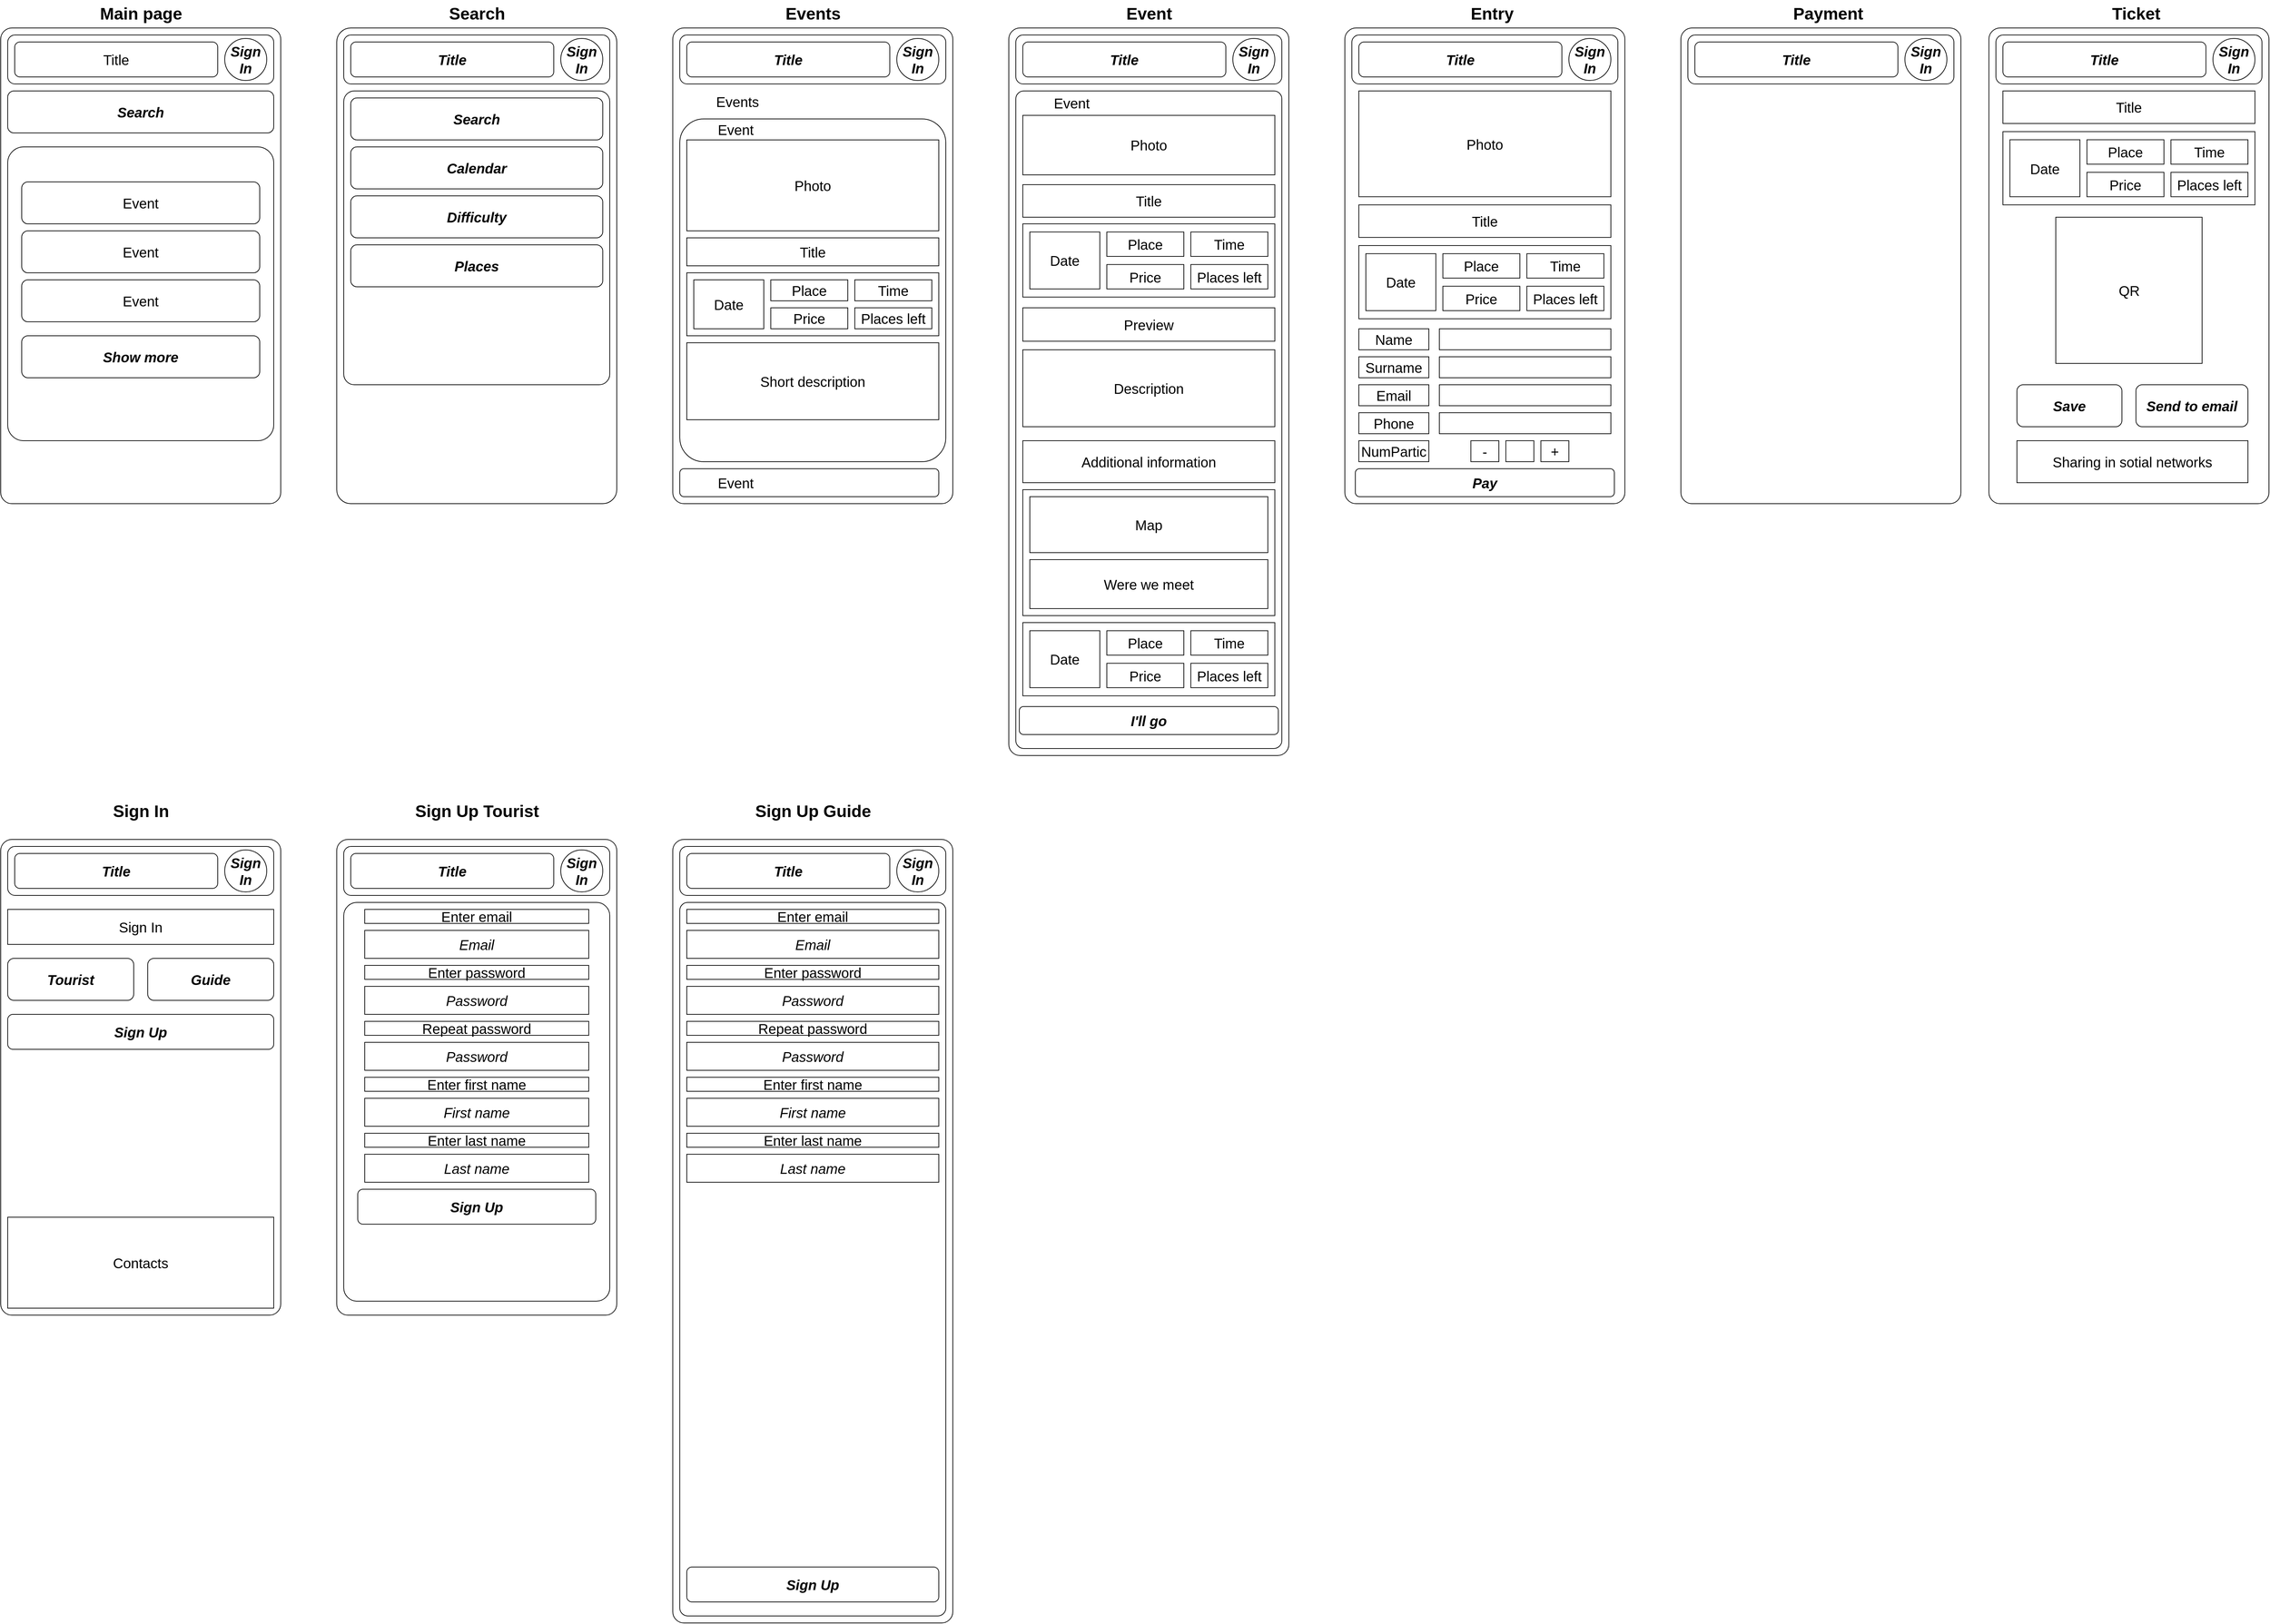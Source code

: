<mxfile version="17.2.4" type="device" pages="2"><diagram id="Or9X5rwQMXq3sK1BI55l" name="Страница 1"><mxGraphModel dx="2355" dy="1713" grid="1" gridSize="10" guides="1" tooltips="1" connect="1" arrows="1" fold="1" page="1" pageScale="1" pageWidth="3300" pageHeight="2339" math="0" shadow="0"><root><mxCell id="0"/><mxCell id="1" parent="0"/><mxCell id="UX6p7ovfD9A0KJirAvox-185" value="" style="rounded=1;whiteSpace=wrap;html=1;fillColor=none;arcSize=4;" parent="1" vertex="1"><mxGeometry x="2440" y="40" width="400" height="680" as="geometry"/></mxCell><mxCell id="UX6p7ovfD9A0KJirAvox-59" value="" style="rounded=1;whiteSpace=wrap;html=1;fillColor=none;arcSize=4;" parent="1" vertex="1"><mxGeometry x="1480" y="40" width="400" height="1040" as="geometry"/></mxCell><mxCell id="UX6p7ovfD9A0KJirAvox-88" value="" style="rounded=0;whiteSpace=wrap;html=1;fontSize=20;fillColor=none;" parent="1" vertex="1"><mxGeometry x="1500" y="700" width="360" height="180" as="geometry"/></mxCell><mxCell id="UX6p7ovfD9A0KJirAvox-65" value="" style="rounded=1;whiteSpace=wrap;html=1;fillColor=none;arcSize=3;" parent="1" vertex="1"><mxGeometry x="1490" y="130" width="380" height="940" as="geometry"/></mxCell><mxCell id="_Z68udTnK4cWiZSGO0DF-2" value="" style="rounded=1;whiteSpace=wrap;html=1;fillColor=none;arcSize=4;" parent="1" vertex="1"><mxGeometry x="520" y="1200" width="400" height="680" as="geometry"/></mxCell><mxCell id="_Z68udTnK4cWiZSGO0DF-22" value="" style="rounded=1;whiteSpace=wrap;html=1;fontSize=20;fillColor=none;arcSize=5;" parent="1" vertex="1"><mxGeometry x="530" y="1290" width="380" height="570" as="geometry"/></mxCell><mxCell id="UX6p7ovfD9A0KJirAvox-219" value="" style="rounded=1;whiteSpace=wrap;html=1;fillColor=none;arcSize=4;" parent="1" vertex="1"><mxGeometry x="2880" y="40" width="400" height="680" as="geometry"/></mxCell><mxCell id="UX6p7ovfD9A0KJirAvox-231" value="" style="rounded=0;whiteSpace=wrap;html=1;fontSize=20;fillColor=none;" parent="1" vertex="1"><mxGeometry x="2900" y="188.158" width="360" height="104.694" as="geometry"/></mxCell><mxCell id="UX6p7ovfD9A0KJirAvox-1" value="" style="rounded=1;whiteSpace=wrap;html=1;fillColor=none;arcSize=4;" parent="1" vertex="1"><mxGeometry x="40" y="40" width="400" height="680" as="geometry"/></mxCell><mxCell id="UX6p7ovfD9A0KJirAvox-12" value="" style="group" parent="1" vertex="1" connectable="0"><mxGeometry x="50" y="210" width="380" height="420" as="geometry"/></mxCell><mxCell id="UX6p7ovfD9A0KJirAvox-6" value="" style="rounded=1;whiteSpace=wrap;html=1;fillColor=none;arcSize=6;" parent="UX6p7ovfD9A0KJirAvox-12" vertex="1"><mxGeometry width="380" height="420" as="geometry"/></mxCell><mxCell id="UX6p7ovfD9A0KJirAvox-7" value="&lt;font style=&quot;font-size: 20px&quot;&gt;Event&lt;/font&gt;" style="rounded=1;whiteSpace=wrap;html=1;fillColor=none;" parent="UX6p7ovfD9A0KJirAvox-12" vertex="1"><mxGeometry x="20" y="50" width="340" height="60" as="geometry"/></mxCell><mxCell id="UX6p7ovfD9A0KJirAvox-8" value="&lt;font style=&quot;font-size: 20px&quot;&gt;Event&lt;/font&gt;" style="rounded=1;whiteSpace=wrap;html=1;fillColor=none;" parent="UX6p7ovfD9A0KJirAvox-12" vertex="1"><mxGeometry x="20" y="120" width="340" height="60" as="geometry"/></mxCell><mxCell id="UX6p7ovfD9A0KJirAvox-9" value="&lt;font style=&quot;font-size: 20px&quot;&gt;Event&lt;/font&gt;" style="rounded=1;whiteSpace=wrap;html=1;fillColor=none;" parent="UX6p7ovfD9A0KJirAvox-12" vertex="1"><mxGeometry x="20" y="190" width="340" height="60" as="geometry"/></mxCell><mxCell id="UX6p7ovfD9A0KJirAvox-10" value="&lt;font style=&quot;font-size: 20px&quot;&gt;&lt;i&gt;&lt;b&gt;Show more&lt;/b&gt;&lt;/i&gt;&lt;/font&gt;" style="rounded=1;whiteSpace=wrap;html=1;fillColor=none;" parent="UX6p7ovfD9A0KJirAvox-12" vertex="1"><mxGeometry x="20" y="270" width="340" height="60" as="geometry"/></mxCell><mxCell id="UX6p7ovfD9A0KJirAvox-13" value="&lt;font style=&quot;font-size: 20px&quot;&gt;&lt;b&gt;&lt;i&gt;Search&lt;/i&gt;&lt;/b&gt;&lt;/font&gt;" style="rounded=1;whiteSpace=wrap;html=1;fillColor=none;" parent="1" vertex="1"><mxGeometry x="50" y="130" width="380" height="60" as="geometry"/></mxCell><mxCell id="UX6p7ovfD9A0KJirAvox-14" value="" style="rounded=1;whiteSpace=wrap;html=1;fillColor=none;arcSize=5;" parent="1" vertex="1"><mxGeometry x="520" y="40" width="400" height="680" as="geometry"/></mxCell><mxCell id="UX6p7ovfD9A0KJirAvox-18" value="" style="group" parent="1" vertex="1" connectable="0"><mxGeometry x="530" y="130" width="380" height="420" as="geometry"/></mxCell><mxCell id="UX6p7ovfD9A0KJirAvox-19" value="" style="rounded=1;whiteSpace=wrap;html=1;fillColor=none;arcSize=4;" parent="UX6p7ovfD9A0KJirAvox-18" vertex="1"><mxGeometry width="380" height="420" as="geometry"/></mxCell><mxCell id="UX6p7ovfD9A0KJirAvox-20" value="&lt;font style=&quot;font-size: 20px&quot;&gt;Search&lt;/font&gt;" style="rounded=1;whiteSpace=wrap;html=1;fillColor=none;fontStyle=3" parent="UX6p7ovfD9A0KJirAvox-18" vertex="1"><mxGeometry x="10" y="10" width="360" height="60" as="geometry"/></mxCell><mxCell id="UX6p7ovfD9A0KJirAvox-25" value="&lt;font style=&quot;font-size: 20px&quot;&gt;Calendar&lt;/font&gt;" style="rounded=1;whiteSpace=wrap;html=1;fillColor=none;fontStyle=3" parent="UX6p7ovfD9A0KJirAvox-18" vertex="1"><mxGeometry x="10" y="80" width="360" height="60" as="geometry"/></mxCell><mxCell id="UX6p7ovfD9A0KJirAvox-26" value="&lt;font style=&quot;font-size: 20px&quot;&gt;Difficulty&lt;/font&gt;" style="rounded=1;whiteSpace=wrap;html=1;fillColor=none;fontStyle=3" parent="UX6p7ovfD9A0KJirAvox-18" vertex="1"><mxGeometry x="10" y="150" width="360" height="60" as="geometry"/></mxCell><mxCell id="UX6p7ovfD9A0KJirAvox-27" value="&lt;font style=&quot;font-size: 20px&quot;&gt;Places&lt;/font&gt;" style="rounded=1;whiteSpace=wrap;html=1;fillColor=none;fontStyle=3" parent="UX6p7ovfD9A0KJirAvox-18" vertex="1"><mxGeometry x="10" y="220" width="360" height="60" as="geometry"/></mxCell><mxCell id="UX6p7ovfD9A0KJirAvox-29" value="" style="rounded=1;whiteSpace=wrap;html=1;fillColor=none;arcSize=4;" parent="1" vertex="1"><mxGeometry x="1000" y="40" width="400" height="680" as="geometry"/></mxCell><mxCell id="UX6p7ovfD9A0KJirAvox-55" value="" style="group" parent="1" vertex="1" connectable="0"><mxGeometry x="1010" y="170" width="380" height="490" as="geometry"/></mxCell><mxCell id="UX6p7ovfD9A0KJirAvox-34" value="" style="rounded=1;whiteSpace=wrap;html=1;fillColor=none;arcSize=9;" parent="UX6p7ovfD9A0KJirAvox-55" vertex="1"><mxGeometry width="380" height="490" as="geometry"/></mxCell><mxCell id="UX6p7ovfD9A0KJirAvox-45" value="Photo" style="rounded=0;whiteSpace=wrap;html=1;fontSize=20;fillColor=none;" parent="UX6p7ovfD9A0KJirAvox-55" vertex="1"><mxGeometry x="10" y="30" width="360" height="130" as="geometry"/></mxCell><mxCell id="UX6p7ovfD9A0KJirAvox-46" value="Title" style="rounded=0;whiteSpace=wrap;html=1;fontSize=20;fillColor=none;" parent="UX6p7ovfD9A0KJirAvox-55" vertex="1"><mxGeometry x="10" y="170" width="360" height="40" as="geometry"/></mxCell><mxCell id="UX6p7ovfD9A0KJirAvox-47" value="" style="rounded=0;whiteSpace=wrap;html=1;fontSize=20;fillColor=none;" parent="UX6p7ovfD9A0KJirAvox-55" vertex="1"><mxGeometry x="10" y="220" width="360" height="90" as="geometry"/></mxCell><mxCell id="UX6p7ovfD9A0KJirAvox-48" value="Date" style="rounded=0;whiteSpace=wrap;html=1;fontSize=20;fillColor=none;" parent="UX6p7ovfD9A0KJirAvox-55" vertex="1"><mxGeometry x="20" y="230" width="100" height="70" as="geometry"/></mxCell><mxCell id="UX6p7ovfD9A0KJirAvox-49" value="Place" style="rounded=0;whiteSpace=wrap;html=1;fontSize=20;fillColor=none;" parent="UX6p7ovfD9A0KJirAvox-55" vertex="1"><mxGeometry x="130" y="230" width="110" height="30" as="geometry"/></mxCell><mxCell id="UX6p7ovfD9A0KJirAvox-50" value="Time" style="rounded=0;whiteSpace=wrap;html=1;fontSize=20;fillColor=none;" parent="UX6p7ovfD9A0KJirAvox-55" vertex="1"><mxGeometry x="250" y="230" width="110" height="30" as="geometry"/></mxCell><mxCell id="UX6p7ovfD9A0KJirAvox-52" value="Price" style="rounded=0;whiteSpace=wrap;html=1;fontSize=20;fillColor=none;" parent="UX6p7ovfD9A0KJirAvox-55" vertex="1"><mxGeometry x="130" y="270" width="110" height="30" as="geometry"/></mxCell><mxCell id="UX6p7ovfD9A0KJirAvox-53" value="Places left" style="rounded=0;whiteSpace=wrap;html=1;fontSize=20;fillColor=none;" parent="UX6p7ovfD9A0KJirAvox-55" vertex="1"><mxGeometry x="250" y="270" width="110" height="30" as="geometry"/></mxCell><mxCell id="UX6p7ovfD9A0KJirAvox-54" value="Short description" style="rounded=0;whiteSpace=wrap;html=1;fontSize=20;fillColor=none;" parent="UX6p7ovfD9A0KJirAvox-55" vertex="1"><mxGeometry x="10" y="320" width="360" height="110" as="geometry"/></mxCell><mxCell id="UX6p7ovfD9A0KJirAvox-56" value="Event" style="text;html=1;strokeColor=none;fillColor=none;align=center;verticalAlign=middle;whiteSpace=wrap;rounded=0;fontSize=20;" parent="UX6p7ovfD9A0KJirAvox-55" vertex="1"><mxGeometry x="50" width="60" height="30" as="geometry"/></mxCell><mxCell id="UX6p7ovfD9A0KJirAvox-57" value="" style="rounded=1;whiteSpace=wrap;html=1;fontSize=20;fillColor=none;" parent="1" vertex="1"><mxGeometry x="1010" y="670" width="370" height="40" as="geometry"/></mxCell><mxCell id="UX6p7ovfD9A0KJirAvox-58" value="Event" style="text;html=1;strokeColor=none;fillColor=none;align=center;verticalAlign=middle;whiteSpace=wrap;rounded=0;fontSize=20;" parent="1" vertex="1"><mxGeometry x="1060" y="675" width="60" height="30" as="geometry"/></mxCell><mxCell id="UX6p7ovfD9A0KJirAvox-78" value="Events" style="text;html=1;strokeColor=none;fillColor=none;align=left;verticalAlign=middle;whiteSpace=wrap;rounded=0;fontSize=20;" parent="1" vertex="1"><mxGeometry x="1060" y="130" width="60" height="30" as="geometry"/></mxCell><mxCell id="UX6p7ovfD9A0KJirAvox-91" value="Map" style="rounded=0;whiteSpace=wrap;html=1;fontSize=20;fillColor=none;" parent="1" vertex="1"><mxGeometry x="1510" y="710" width="340" height="80" as="geometry"/></mxCell><mxCell id="UX6p7ovfD9A0KJirAvox-95" value="" style="rounded=1;whiteSpace=wrap;html=1;fillColor=none;arcSize=4;" parent="1" vertex="1"><mxGeometry x="1960" y="40" width="400" height="680" as="geometry"/></mxCell><mxCell id="UX6p7ovfD9A0KJirAvox-129" value="Main page" style="text;strokeColor=none;fillColor=none;html=1;fontSize=24;fontStyle=1;verticalAlign=middle;align=center;" parent="1" vertex="1"><mxGeometry x="190" width="100" height="40" as="geometry"/></mxCell><mxCell id="UX6p7ovfD9A0KJirAvox-130" value="Search" style="text;strokeColor=none;fillColor=none;html=1;fontSize=24;fontStyle=1;verticalAlign=middle;align=center;" parent="1" vertex="1"><mxGeometry x="670" width="100" height="40" as="geometry"/></mxCell><mxCell id="UX6p7ovfD9A0KJirAvox-131" value="Events" style="text;strokeColor=none;fillColor=none;html=1;fontSize=24;fontStyle=1;verticalAlign=middle;align=center;" parent="1" vertex="1"><mxGeometry x="1150" width="100" height="40" as="geometry"/></mxCell><mxCell id="UX6p7ovfD9A0KJirAvox-132" value="Event" style="text;strokeColor=none;fillColor=none;html=1;fontSize=24;fontStyle=1;verticalAlign=middle;align=center;" parent="1" vertex="1"><mxGeometry x="1630" width="100" height="40" as="geometry"/></mxCell><mxCell id="UX6p7ovfD9A0KJirAvox-133" value="Entry" style="text;strokeColor=none;fillColor=none;html=1;fontSize=24;fontStyle=1;verticalAlign=middle;align=center;" parent="1" vertex="1"><mxGeometry x="2120" width="100" height="40" as="geometry"/></mxCell><mxCell id="UX6p7ovfD9A0KJirAvox-66" value="Photo" style="rounded=0;whiteSpace=wrap;html=1;fontSize=20;fillColor=none;" parent="1" vertex="1"><mxGeometry x="1500" y="164.9" width="360" height="85.1" as="geometry"/></mxCell><mxCell id="UX6p7ovfD9A0KJirAvox-67" value="Title" style="rounded=0;whiteSpace=wrap;html=1;fontSize=20;fillColor=none;" parent="1" vertex="1"><mxGeometry x="1500" y="263.975" width="360" height="46.531" as="geometry"/></mxCell><mxCell id="UX6p7ovfD9A0KJirAvox-74" value="Preview" style="rounded=0;whiteSpace=wrap;html=1;fontSize=20;fillColor=none;" parent="1" vertex="1"><mxGeometry x="1500" y="440" width="360" height="47.76" as="geometry"/></mxCell><mxCell id="UX6p7ovfD9A0KJirAvox-75" value="Event" style="text;html=1;strokeColor=none;fillColor=none;align=center;verticalAlign=middle;whiteSpace=wrap;rounded=0;fontSize=20;" parent="1" vertex="1"><mxGeometry x="1540" y="130" width="60" height="34.898" as="geometry"/></mxCell><mxCell id="UX6p7ovfD9A0KJirAvox-81" value="" style="group" parent="1" vertex="1" connectable="0"><mxGeometry x="1500" y="889.998" width="360" height="104.694" as="geometry"/></mxCell><mxCell id="UX6p7ovfD9A0KJirAvox-82" value="" style="rounded=0;whiteSpace=wrap;html=1;fontSize=20;fillColor=none;" parent="UX6p7ovfD9A0KJirAvox-81" vertex="1"><mxGeometry width="360" height="104.694" as="geometry"/></mxCell><mxCell id="UX6p7ovfD9A0KJirAvox-83" value="Date" style="rounded=0;whiteSpace=wrap;html=1;fontSize=20;fillColor=none;" parent="UX6p7ovfD9A0KJirAvox-81" vertex="1"><mxGeometry x="10" y="11.633" width="100" height="81.429" as="geometry"/></mxCell><mxCell id="UX6p7ovfD9A0KJirAvox-84" value="Place" style="rounded=0;whiteSpace=wrap;html=1;fontSize=20;fillColor=none;" parent="UX6p7ovfD9A0KJirAvox-81" vertex="1"><mxGeometry x="120" y="11.633" width="110" height="34.898" as="geometry"/></mxCell><mxCell id="UX6p7ovfD9A0KJirAvox-85" value="Time" style="rounded=0;whiteSpace=wrap;html=1;fontSize=20;fillColor=none;" parent="UX6p7ovfD9A0KJirAvox-81" vertex="1"><mxGeometry x="240" y="11.633" width="110" height="34.898" as="geometry"/></mxCell><mxCell id="UX6p7ovfD9A0KJirAvox-86" value="Price" style="rounded=0;whiteSpace=wrap;html=1;fontSize=20;fillColor=none;" parent="UX6p7ovfD9A0KJirAvox-81" vertex="1"><mxGeometry x="120" y="58.163" width="110" height="34.898" as="geometry"/></mxCell><mxCell id="UX6p7ovfD9A0KJirAvox-87" value="Places left" style="rounded=0;whiteSpace=wrap;html=1;fontSize=20;fillColor=none;" parent="UX6p7ovfD9A0KJirAvox-81" vertex="1"><mxGeometry x="240" y="58.163" width="110" height="34.898" as="geometry"/></mxCell><mxCell id="UX6p7ovfD9A0KJirAvox-90" value="&lt;i&gt;&lt;b&gt;I'll go&lt;/b&gt;&lt;/i&gt;" style="rounded=1;whiteSpace=wrap;html=1;fontSize=20;fillColor=none;" parent="1" vertex="1"><mxGeometry x="1495" y="1010" width="370" height="40" as="geometry"/></mxCell><mxCell id="UX6p7ovfD9A0KJirAvox-92" value="Were we meet" style="rounded=0;whiteSpace=wrap;html=1;fontSize=20;fillColor=none;" parent="1" vertex="1"><mxGeometry x="1510" y="800" width="340" height="70" as="geometry"/></mxCell><mxCell id="UX6p7ovfD9A0KJirAvox-94" value="Additional information" style="rounded=0;whiteSpace=wrap;html=1;fontSize=20;fillColor=none;" parent="1" vertex="1"><mxGeometry x="1500" y="630" width="360" height="60" as="geometry"/></mxCell><mxCell id="UX6p7ovfD9A0KJirAvox-68" value="" style="rounded=0;whiteSpace=wrap;html=1;fontSize=20;fillColor=none;" parent="1" vertex="1"><mxGeometry x="1500" y="319.998" width="360" height="104.694" as="geometry"/></mxCell><mxCell id="UX6p7ovfD9A0KJirAvox-69" value="Date" style="rounded=0;whiteSpace=wrap;html=1;fontSize=20;fillColor=none;" parent="1" vertex="1"><mxGeometry x="1510" y="331.631" width="100" height="81.429" as="geometry"/></mxCell><mxCell id="UX6p7ovfD9A0KJirAvox-70" value="Place" style="rounded=0;whiteSpace=wrap;html=1;fontSize=20;fillColor=none;" parent="1" vertex="1"><mxGeometry x="1620" y="331.631" width="110" height="34.898" as="geometry"/></mxCell><mxCell id="UX6p7ovfD9A0KJirAvox-71" value="Time" style="rounded=0;whiteSpace=wrap;html=1;fontSize=20;fillColor=none;" parent="1" vertex="1"><mxGeometry x="1740" y="331.631" width="110" height="34.898" as="geometry"/></mxCell><mxCell id="UX6p7ovfD9A0KJirAvox-72" value="Price" style="rounded=0;whiteSpace=wrap;html=1;fontSize=20;fillColor=none;" parent="1" vertex="1"><mxGeometry x="1620" y="378.162" width="110" height="34.898" as="geometry"/></mxCell><mxCell id="UX6p7ovfD9A0KJirAvox-73" value="Places left" style="rounded=0;whiteSpace=wrap;html=1;fontSize=20;fillColor=none;" parent="1" vertex="1"><mxGeometry x="1740" y="378.162" width="110" height="34.898" as="geometry"/></mxCell><mxCell id="UX6p7ovfD9A0KJirAvox-162" value="" style="rounded=0;whiteSpace=wrap;html=1;fontSize=20;fillColor=none;" parent="1" vertex="1"><mxGeometry x="1980" y="351.018" width="360" height="104.694" as="geometry"/></mxCell><mxCell id="UX6p7ovfD9A0KJirAvox-163" value="Date" style="rounded=0;whiteSpace=wrap;html=1;fontSize=20;fillColor=none;" parent="1" vertex="1"><mxGeometry x="1990" y="362.651" width="100" height="81.429" as="geometry"/></mxCell><mxCell id="UX6p7ovfD9A0KJirAvox-164" value="Place" style="rounded=0;whiteSpace=wrap;html=1;fontSize=20;fillColor=none;" parent="1" vertex="1"><mxGeometry x="2100" y="362.651" width="110" height="34.898" as="geometry"/></mxCell><mxCell id="UX6p7ovfD9A0KJirAvox-165" value="Time" style="rounded=0;whiteSpace=wrap;html=1;fontSize=20;fillColor=none;" parent="1" vertex="1"><mxGeometry x="2220" y="362.651" width="110" height="34.898" as="geometry"/></mxCell><mxCell id="UX6p7ovfD9A0KJirAvox-166" value="Price" style="rounded=0;whiteSpace=wrap;html=1;fontSize=20;fillColor=none;" parent="1" vertex="1"><mxGeometry x="2100" y="409.182" width="110" height="34.898" as="geometry"/></mxCell><mxCell id="UX6p7ovfD9A0KJirAvox-167" value="Places left" style="rounded=0;whiteSpace=wrap;html=1;fontSize=20;fillColor=none;" parent="1" vertex="1"><mxGeometry x="2220" y="409.182" width="110" height="34.898" as="geometry"/></mxCell><mxCell id="UX6p7ovfD9A0KJirAvox-168" value="Title" style="rounded=0;whiteSpace=wrap;html=1;fontSize=20;fillColor=none;" parent="1" vertex="1"><mxGeometry x="1980" y="292.855" width="360" height="46.531" as="geometry"/></mxCell><mxCell id="UX6p7ovfD9A0KJirAvox-169" value="Photo" style="rounded=0;whiteSpace=wrap;html=1;fontSize=20;fillColor=none;" parent="1" vertex="1"><mxGeometry x="1980" y="129.998" width="360" height="151.224" as="geometry"/></mxCell><mxCell id="UX6p7ovfD9A0KJirAvox-170" value="" style="rounded=0;whiteSpace=wrap;html=1;fontSize=20;fillColor=none;" parent="1" vertex="1"><mxGeometry x="2095" y="470" width="245" height="30" as="geometry"/></mxCell><mxCell id="UX6p7ovfD9A0KJirAvox-171" value="Name" style="rounded=0;whiteSpace=wrap;html=1;fontSize=20;fillColor=none;" parent="1" vertex="1"><mxGeometry x="1980" y="470" width="100" height="30" as="geometry"/></mxCell><mxCell id="UX6p7ovfD9A0KJirAvox-173" value="" style="rounded=0;whiteSpace=wrap;html=1;fontSize=20;fillColor=none;" parent="1" vertex="1"><mxGeometry x="2095" y="510" width="245" height="30" as="geometry"/></mxCell><mxCell id="UX6p7ovfD9A0KJirAvox-174" value="Surname" style="rounded=0;whiteSpace=wrap;html=1;fontSize=20;fillColor=none;" parent="1" vertex="1"><mxGeometry x="1980" y="510" width="100" height="30" as="geometry"/></mxCell><mxCell id="UX6p7ovfD9A0KJirAvox-175" value="" style="rounded=0;whiteSpace=wrap;html=1;fontSize=20;fillColor=none;" parent="1" vertex="1"><mxGeometry x="2095" y="550" width="245" height="30" as="geometry"/></mxCell><mxCell id="UX6p7ovfD9A0KJirAvox-176" value="Email" style="rounded=0;whiteSpace=wrap;html=1;fontSize=20;fillColor=none;" parent="1" vertex="1"><mxGeometry x="1980" y="550" width="100" height="30" as="geometry"/></mxCell><mxCell id="UX6p7ovfD9A0KJirAvox-177" value="" style="rounded=0;whiteSpace=wrap;html=1;fontSize=20;fillColor=none;" parent="1" vertex="1"><mxGeometry x="2095" y="590" width="245" height="30" as="geometry"/></mxCell><mxCell id="UX6p7ovfD9A0KJirAvox-178" value="Phone" style="rounded=0;whiteSpace=wrap;html=1;fontSize=20;fillColor=none;" parent="1" vertex="1"><mxGeometry x="1980" y="590" width="100" height="30" as="geometry"/></mxCell><mxCell id="UX6p7ovfD9A0KJirAvox-180" value="NumPartic" style="rounded=0;whiteSpace=wrap;html=1;fontSize=20;fillColor=none;" parent="1" vertex="1"><mxGeometry x="1980" y="630" width="100" height="30" as="geometry"/></mxCell><mxCell id="UX6p7ovfD9A0KJirAvox-181" value="" style="rounded=0;whiteSpace=wrap;html=1;fontSize=20;fillColor=none;" parent="1" vertex="1"><mxGeometry x="2190" y="630" width="40" height="30" as="geometry"/></mxCell><mxCell id="UX6p7ovfD9A0KJirAvox-182" value="-" style="rounded=0;whiteSpace=wrap;html=1;fontSize=20;fillColor=none;" parent="1" vertex="1"><mxGeometry x="2140" y="630" width="40" height="30" as="geometry"/></mxCell><mxCell id="UX6p7ovfD9A0KJirAvox-183" value="+" style="rounded=0;whiteSpace=wrap;html=1;fontSize=20;fillColor=none;" parent="1" vertex="1"><mxGeometry x="2240" y="630" width="40" height="30" as="geometry"/></mxCell><mxCell id="UX6p7ovfD9A0KJirAvox-184" value="&lt;i&gt;&lt;b&gt;Pay&lt;/b&gt;&lt;/i&gt;" style="rounded=1;whiteSpace=wrap;html=1;fontSize=20;fillColor=none;" parent="1" vertex="1"><mxGeometry x="1975" y="670" width="370" height="40" as="geometry"/></mxCell><mxCell id="UX6p7ovfD9A0KJirAvox-189" value="Payment" style="text;strokeColor=none;fillColor=none;html=1;fontSize=24;fontStyle=1;verticalAlign=middle;align=center;" parent="1" vertex="1"><mxGeometry x="2600" width="100" height="40" as="geometry"/></mxCell><mxCell id="UX6p7ovfD9A0KJirAvox-213" value="" style="group" parent="1" vertex="1" connectable="0"><mxGeometry x="2450" y="50" width="380" height="70" as="geometry"/></mxCell><mxCell id="UX6p7ovfD9A0KJirAvox-186" value="" style="rounded=1;whiteSpace=wrap;html=1;fillColor=none;" parent="UX6p7ovfD9A0KJirAvox-213" vertex="1"><mxGeometry width="380" height="70" as="geometry"/></mxCell><mxCell id="UX6p7ovfD9A0KJirAvox-187" value="&lt;font style=&quot;font-size: 20px&quot;&gt;Title&lt;/font&gt;" style="rounded=1;whiteSpace=wrap;html=1;fillColor=none;fontStyle=3" parent="UX6p7ovfD9A0KJirAvox-213" vertex="1"><mxGeometry x="10" y="10" width="290" height="50" as="geometry"/></mxCell><mxCell id="UX6p7ovfD9A0KJirAvox-188" value="&lt;font style=&quot;font-size: 20px&quot;&gt;Sign In&lt;/font&gt;" style="ellipse;whiteSpace=wrap;html=1;aspect=fixed;fillColor=none;fontStyle=3" parent="UX6p7ovfD9A0KJirAvox-213" vertex="1"><mxGeometry x="310" y="5" width="60" height="60" as="geometry"/></mxCell><mxCell id="UX6p7ovfD9A0KJirAvox-214" value="" style="group" parent="1" vertex="1" connectable="0"><mxGeometry x="1970" y="50" width="380" height="70" as="geometry"/></mxCell><mxCell id="UX6p7ovfD9A0KJirAvox-96" value="" style="rounded=1;whiteSpace=wrap;html=1;fillColor=none;" parent="UX6p7ovfD9A0KJirAvox-214" vertex="1"><mxGeometry width="380" height="70" as="geometry"/></mxCell><mxCell id="UX6p7ovfD9A0KJirAvox-97" value="&lt;font style=&quot;font-size: 20px&quot;&gt;Title&lt;/font&gt;" style="rounded=1;whiteSpace=wrap;html=1;fillColor=none;fontStyle=3" parent="UX6p7ovfD9A0KJirAvox-214" vertex="1"><mxGeometry x="10" y="10" width="290" height="50" as="geometry"/></mxCell><mxCell id="UX6p7ovfD9A0KJirAvox-98" value="&lt;font style=&quot;font-size: 20px&quot;&gt;Sign In&lt;/font&gt;" style="ellipse;whiteSpace=wrap;html=1;aspect=fixed;fillColor=none;fontStyle=3" parent="UX6p7ovfD9A0KJirAvox-214" vertex="1"><mxGeometry x="310" y="5" width="60" height="60" as="geometry"/></mxCell><mxCell id="UX6p7ovfD9A0KJirAvox-215" value="" style="group" parent="1" vertex="1" connectable="0"><mxGeometry x="1490" y="50" width="380" height="70" as="geometry"/></mxCell><mxCell id="UX6p7ovfD9A0KJirAvox-60" value="" style="rounded=1;whiteSpace=wrap;html=1;fillColor=none;" parent="UX6p7ovfD9A0KJirAvox-215" vertex="1"><mxGeometry width="380" height="70" as="geometry"/></mxCell><mxCell id="UX6p7ovfD9A0KJirAvox-61" value="&lt;font style=&quot;font-size: 20px&quot;&gt;Title&lt;/font&gt;" style="rounded=1;whiteSpace=wrap;html=1;fillColor=none;fontStyle=3" parent="UX6p7ovfD9A0KJirAvox-215" vertex="1"><mxGeometry x="10" y="10" width="290" height="50" as="geometry"/></mxCell><mxCell id="UX6p7ovfD9A0KJirAvox-62" value="&lt;font style=&quot;font-size: 20px&quot;&gt;Sign In&lt;/font&gt;" style="ellipse;whiteSpace=wrap;html=1;aspect=fixed;fillColor=none;fontStyle=3" parent="UX6p7ovfD9A0KJirAvox-215" vertex="1"><mxGeometry x="310" y="5" width="60" height="60" as="geometry"/></mxCell><mxCell id="UX6p7ovfD9A0KJirAvox-216" value="" style="group" parent="1" vertex="1" connectable="0"><mxGeometry x="1010" y="50" width="380" height="70" as="geometry"/></mxCell><mxCell id="UX6p7ovfD9A0KJirAvox-30" value="" style="rounded=1;whiteSpace=wrap;html=1;fillColor=none;" parent="UX6p7ovfD9A0KJirAvox-216" vertex="1"><mxGeometry width="380" height="70" as="geometry"/></mxCell><mxCell id="UX6p7ovfD9A0KJirAvox-31" value="&lt;font style=&quot;font-size: 20px&quot;&gt;Title&lt;/font&gt;" style="rounded=1;whiteSpace=wrap;html=1;fillColor=none;fontStyle=3" parent="UX6p7ovfD9A0KJirAvox-216" vertex="1"><mxGeometry x="10" y="10" width="290" height="50" as="geometry"/></mxCell><mxCell id="UX6p7ovfD9A0KJirAvox-32" value="&lt;font style=&quot;font-size: 20px&quot;&gt;Sign In&lt;/font&gt;" style="ellipse;whiteSpace=wrap;html=1;aspect=fixed;fillColor=none;fontStyle=3" parent="UX6p7ovfD9A0KJirAvox-216" vertex="1"><mxGeometry x="310" y="5" width="60" height="60" as="geometry"/></mxCell><mxCell id="UX6p7ovfD9A0KJirAvox-217" value="" style="group" parent="1" vertex="1" connectable="0"><mxGeometry x="530" y="50" width="380" height="70" as="geometry"/></mxCell><mxCell id="UX6p7ovfD9A0KJirAvox-15" value="" style="rounded=1;whiteSpace=wrap;html=1;fillColor=none;" parent="UX6p7ovfD9A0KJirAvox-217" vertex="1"><mxGeometry width="380" height="70" as="geometry"/></mxCell><mxCell id="UX6p7ovfD9A0KJirAvox-16" value="&lt;font style=&quot;font-size: 20px&quot;&gt;Title&lt;/font&gt;" style="rounded=1;whiteSpace=wrap;html=1;fillColor=none;fontStyle=3" parent="UX6p7ovfD9A0KJirAvox-217" vertex="1"><mxGeometry x="10" y="10" width="290" height="50" as="geometry"/></mxCell><mxCell id="UX6p7ovfD9A0KJirAvox-17" value="&lt;font style=&quot;font-size: 20px&quot;&gt;Sign In&lt;/font&gt;" style="ellipse;whiteSpace=wrap;html=1;aspect=fixed;fillColor=none;fontStyle=3" parent="UX6p7ovfD9A0KJirAvox-217" vertex="1"><mxGeometry x="310" y="5" width="60" height="60" as="geometry"/></mxCell><mxCell id="UX6p7ovfD9A0KJirAvox-218" value="" style="group" parent="1" vertex="1" connectable="0"><mxGeometry x="50" y="50" width="380" height="70" as="geometry"/></mxCell><mxCell id="UX6p7ovfD9A0KJirAvox-3" value="" style="rounded=1;whiteSpace=wrap;html=1;fillColor=none;" parent="UX6p7ovfD9A0KJirAvox-218" vertex="1"><mxGeometry width="380" height="70" as="geometry"/></mxCell><mxCell id="UX6p7ovfD9A0KJirAvox-4" value="&lt;font style=&quot;font-size: 20px&quot;&gt;Title&lt;/font&gt;" style="rounded=1;whiteSpace=wrap;html=1;fillColor=none;" parent="UX6p7ovfD9A0KJirAvox-218" vertex="1"><mxGeometry x="10" y="10" width="290" height="50" as="geometry"/></mxCell><mxCell id="UX6p7ovfD9A0KJirAvox-5" value="&lt;font style=&quot;font-size: 20px&quot;&gt;Sign In&lt;/font&gt;" style="ellipse;whiteSpace=wrap;html=1;aspect=fixed;fillColor=none;fontStyle=3" parent="UX6p7ovfD9A0KJirAvox-218" vertex="1"><mxGeometry x="310" y="5" width="60" height="60" as="geometry"/></mxCell><mxCell id="UX6p7ovfD9A0KJirAvox-220" value="Ticket" style="text;strokeColor=none;fillColor=none;html=1;fontSize=24;fontStyle=1;verticalAlign=middle;align=center;" parent="1" vertex="1"><mxGeometry x="3040" width="100" height="40" as="geometry"/></mxCell><mxCell id="UX6p7ovfD9A0KJirAvox-221" value="" style="group" parent="1" vertex="1" connectable="0"><mxGeometry x="2890" y="50" width="380" height="70" as="geometry"/></mxCell><mxCell id="UX6p7ovfD9A0KJirAvox-222" value="" style="rounded=1;whiteSpace=wrap;html=1;fillColor=none;" parent="UX6p7ovfD9A0KJirAvox-221" vertex="1"><mxGeometry width="380" height="70" as="geometry"/></mxCell><mxCell id="UX6p7ovfD9A0KJirAvox-223" value="&lt;font style=&quot;font-size: 20px&quot;&gt;Title&lt;/font&gt;" style="rounded=1;whiteSpace=wrap;html=1;fillColor=none;fontStyle=3" parent="UX6p7ovfD9A0KJirAvox-221" vertex="1"><mxGeometry x="10" y="10" width="290" height="50" as="geometry"/></mxCell><mxCell id="UX6p7ovfD9A0KJirAvox-224" value="&lt;font style=&quot;font-size: 20px&quot;&gt;Sign In&lt;/font&gt;" style="ellipse;whiteSpace=wrap;html=1;aspect=fixed;fillColor=none;fontStyle=3" parent="UX6p7ovfD9A0KJirAvox-221" vertex="1"><mxGeometry x="310" y="5" width="60" height="60" as="geometry"/></mxCell><mxCell id="UX6p7ovfD9A0KJirAvox-225" value="Title" style="rounded=0;whiteSpace=wrap;html=1;fontSize=20;fillColor=none;" parent="1" vertex="1"><mxGeometry x="2900" y="129.995" width="360" height="46.531" as="geometry"/></mxCell><mxCell id="UX6p7ovfD9A0KJirAvox-226" value="Date" style="rounded=0;whiteSpace=wrap;html=1;fontSize=20;fillColor=none;" parent="1" vertex="1"><mxGeometry x="2910" y="199.791" width="100" height="81.429" as="geometry"/></mxCell><mxCell id="UX6p7ovfD9A0KJirAvox-227" value="Price" style="rounded=0;whiteSpace=wrap;html=1;fontSize=20;fillColor=none;" parent="1" vertex="1"><mxGeometry x="3020" y="246.322" width="110" height="34.898" as="geometry"/></mxCell><mxCell id="UX6p7ovfD9A0KJirAvox-228" value="Place" style="rounded=0;whiteSpace=wrap;html=1;fontSize=20;fillColor=none;" parent="1" vertex="1"><mxGeometry x="3020" y="199.791" width="110" height="34.898" as="geometry"/></mxCell><mxCell id="UX6p7ovfD9A0KJirAvox-229" value="Time" style="rounded=0;whiteSpace=wrap;html=1;fontSize=20;fillColor=none;" parent="1" vertex="1"><mxGeometry x="3140" y="199.791" width="110" height="34.898" as="geometry"/></mxCell><mxCell id="UX6p7ovfD9A0KJirAvox-230" value="Places left" style="rounded=0;whiteSpace=wrap;html=1;fontSize=20;fillColor=none;" parent="1" vertex="1"><mxGeometry x="3140" y="246.322" width="110" height="34.898" as="geometry"/></mxCell><mxCell id="UX6p7ovfD9A0KJirAvox-232" value="QR" style="whiteSpace=wrap;html=1;aspect=fixed;fontSize=20;fillColor=none;" parent="1" vertex="1"><mxGeometry x="2975.51" y="310.51" width="208.98" height="208.98" as="geometry"/></mxCell><mxCell id="UX6p7ovfD9A0KJirAvox-233" value="Save" style="rounded=1;whiteSpace=wrap;html=1;fontSize=20;fillColor=none;fontStyle=3" parent="1" vertex="1"><mxGeometry x="2920" y="550" width="150" height="60" as="geometry"/></mxCell><mxCell id="UX6p7ovfD9A0KJirAvox-234" value="Send to email" style="rounded=1;whiteSpace=wrap;html=1;fontSize=20;fillColor=none;fontStyle=3" parent="1" vertex="1"><mxGeometry x="3090" y="550" width="160" height="60" as="geometry"/></mxCell><mxCell id="UX6p7ovfD9A0KJirAvox-236" value="Sharing in sotial networks" style="rounded=0;whiteSpace=wrap;html=1;fontSize=20;fillColor=none;" parent="1" vertex="1"><mxGeometry x="2920" y="630" width="330" height="60" as="geometry"/></mxCell><mxCell id="UX6p7ovfD9A0KJirAvox-237" value="" style="rounded=1;whiteSpace=wrap;html=1;fillColor=none;arcSize=4;" parent="1" vertex="1"><mxGeometry x="40" y="1200" width="400" height="680" as="geometry"/></mxCell><mxCell id="UX6p7ovfD9A0KJirAvox-245" value="" style="group" parent="1" vertex="1" connectable="0"><mxGeometry x="50" y="1210" width="380" height="70" as="geometry"/></mxCell><mxCell id="UX6p7ovfD9A0KJirAvox-246" value="" style="rounded=1;whiteSpace=wrap;html=1;fillColor=none;" parent="UX6p7ovfD9A0KJirAvox-245" vertex="1"><mxGeometry width="380" height="70" as="geometry"/></mxCell><mxCell id="UX6p7ovfD9A0KJirAvox-247" value="&lt;font style=&quot;font-size: 20px&quot;&gt;Title&lt;/font&gt;" style="rounded=1;whiteSpace=wrap;html=1;fillColor=none;fontStyle=3" parent="UX6p7ovfD9A0KJirAvox-245" vertex="1"><mxGeometry x="10" y="10" width="290" height="50" as="geometry"/></mxCell><mxCell id="UX6p7ovfD9A0KJirAvox-248" value="&lt;font style=&quot;font-size: 20px&quot;&gt;Sign In&lt;/font&gt;" style="ellipse;whiteSpace=wrap;html=1;aspect=fixed;fillColor=none;fontStyle=3" parent="UX6p7ovfD9A0KJirAvox-245" vertex="1"><mxGeometry x="310" y="5" width="60" height="60" as="geometry"/></mxCell><mxCell id="UX6p7ovfD9A0KJirAvox-250" value="Sign In" style="rounded=0;whiteSpace=wrap;html=1;fontSize=20;fillColor=none;" parent="1" vertex="1"><mxGeometry x="50" y="1300" width="380" height="50" as="geometry"/></mxCell><mxCell id="UX6p7ovfD9A0KJirAvox-251" value="&lt;font style=&quot;font-size: 20px&quot;&gt;&lt;i&gt;&lt;b&gt;Tourist&lt;/b&gt;&lt;/i&gt;&lt;/font&gt;" style="rounded=1;whiteSpace=wrap;html=1;fillColor=none;" parent="1" vertex="1"><mxGeometry x="50" y="1370" width="180" height="60" as="geometry"/></mxCell><mxCell id="UX6p7ovfD9A0KJirAvox-252" value="&lt;font style=&quot;font-size: 20px&quot;&gt;&lt;i&gt;&lt;b&gt;Guide&lt;/b&gt;&lt;/i&gt;&lt;/font&gt;" style="rounded=1;whiteSpace=wrap;html=1;fillColor=none;" parent="1" vertex="1"><mxGeometry x="250" y="1370" width="180" height="60" as="geometry"/></mxCell><mxCell id="UX6p7ovfD9A0KJirAvox-254" value="&lt;font style=&quot;font-size: 20px&quot;&gt;&lt;i&gt;&lt;b&gt;Sign Up&lt;/b&gt;&lt;/i&gt;&lt;/font&gt;" style="rounded=1;whiteSpace=wrap;html=1;fillColor=none;" parent="1" vertex="1"><mxGeometry x="50" y="1450" width="380" height="50" as="geometry"/></mxCell><mxCell id="UX6p7ovfD9A0KJirAvox-255" value="Contacts" style="rounded=0;whiteSpace=wrap;html=1;fontSize=20;fillColor=none;" parent="1" vertex="1"><mxGeometry x="50" y="1740" width="380" height="130" as="geometry"/></mxCell><mxCell id="_Z68udTnK4cWiZSGO0DF-1" value="Sign In" style="text;strokeColor=none;fillColor=none;html=1;fontSize=24;fontStyle=1;verticalAlign=middle;align=center;" parent="1" vertex="1"><mxGeometry x="190" y="1140" width="100" height="40" as="geometry"/></mxCell><mxCell id="_Z68udTnK4cWiZSGO0DF-3" value="" style="group;fontStyle=3" parent="1" vertex="1" connectable="0"><mxGeometry x="530" y="1210" width="380" height="70" as="geometry"/></mxCell><mxCell id="_Z68udTnK4cWiZSGO0DF-4" value="" style="rounded=1;whiteSpace=wrap;html=1;fillColor=none;" parent="_Z68udTnK4cWiZSGO0DF-3" vertex="1"><mxGeometry width="380" height="70" as="geometry"/></mxCell><mxCell id="_Z68udTnK4cWiZSGO0DF-5" value="&lt;font style=&quot;font-size: 20px&quot;&gt;Title&lt;/font&gt;" style="rounded=1;whiteSpace=wrap;html=1;fillColor=none;fontStyle=3" parent="_Z68udTnK4cWiZSGO0DF-3" vertex="1"><mxGeometry x="10" y="10" width="290" height="50" as="geometry"/></mxCell><mxCell id="_Z68udTnK4cWiZSGO0DF-6" value="&lt;font style=&quot;font-size: 20px&quot;&gt;Sign In&lt;/font&gt;" style="ellipse;whiteSpace=wrap;html=1;aspect=fixed;fillColor=none;fontStyle=3" parent="_Z68udTnK4cWiZSGO0DF-3" vertex="1"><mxGeometry x="310" y="5" width="60" height="60" as="geometry"/></mxCell><mxCell id="_Z68udTnK4cWiZSGO0DF-7" value="Enter email" style="rounded=0;whiteSpace=wrap;html=1;fontSize=20;fillColor=none;" parent="1" vertex="1"><mxGeometry x="560" y="1300" width="320" height="20" as="geometry"/></mxCell><mxCell id="_Z68udTnK4cWiZSGO0DF-10" value="&lt;font style=&quot;font-size: 20px&quot;&gt;&lt;i&gt;&lt;b&gt;Sign Up&lt;/b&gt;&lt;/i&gt;&lt;/font&gt;" style="rounded=1;whiteSpace=wrap;html=1;fillColor=none;" parent="1" vertex="1"><mxGeometry x="550" y="1700" width="340" height="50" as="geometry"/></mxCell><mxCell id="_Z68udTnK4cWiZSGO0DF-12" value="Sign Up Tourist" style="text;strokeColor=none;fillColor=none;html=1;fontSize=24;fontStyle=1;verticalAlign=middle;align=center;" parent="1" vertex="1"><mxGeometry x="670" y="1140" width="100" height="40" as="geometry"/></mxCell><mxCell id="_Z68udTnK4cWiZSGO0DF-13" value="&lt;font style=&quot;font-size: 20px&quot;&gt;&lt;i&gt;Email&lt;/i&gt;&lt;/font&gt;" style="rounded=0;whiteSpace=wrap;html=1;fillColor=none;" parent="1" vertex="1"><mxGeometry x="560" y="1330" width="320" height="40" as="geometry"/></mxCell><mxCell id="_Z68udTnK4cWiZSGO0DF-14" value="Enter password" style="rounded=0;whiteSpace=wrap;html=1;fontSize=20;fillColor=none;" parent="1" vertex="1"><mxGeometry x="560" y="1380" width="320" height="20" as="geometry"/></mxCell><mxCell id="_Z68udTnK4cWiZSGO0DF-15" value="&lt;font style=&quot;font-size: 20px&quot;&gt;Enter first name&lt;/font&gt;" style="rounded=0;whiteSpace=wrap;html=1;fillColor=none;" parent="1" vertex="1"><mxGeometry x="560" y="1540" width="320" height="20" as="geometry"/></mxCell><mxCell id="_Z68udTnK4cWiZSGO0DF-16" value="&lt;i&gt;Password&lt;/i&gt;" style="rounded=0;whiteSpace=wrap;html=1;fontSize=20;fillColor=none;" parent="1" vertex="1"><mxGeometry x="560" y="1410" width="320" height="40" as="geometry"/></mxCell><mxCell id="_Z68udTnK4cWiZSGO0DF-17" value="Repeat password" style="rounded=0;whiteSpace=wrap;html=1;fontSize=20;fillColor=none;" parent="1" vertex="1"><mxGeometry x="560" y="1460" width="320" height="20" as="geometry"/></mxCell><mxCell id="_Z68udTnK4cWiZSGO0DF-18" value="&lt;i&gt;Password&lt;/i&gt;" style="rounded=0;whiteSpace=wrap;html=1;fontSize=20;fillColor=none;" parent="1" vertex="1"><mxGeometry x="560" y="1490" width="320" height="40" as="geometry"/></mxCell><mxCell id="_Z68udTnK4cWiZSGO0DF-19" value="&lt;i&gt;First name&lt;/i&gt;" style="rounded=0;whiteSpace=wrap;html=1;fontSize=20;fillColor=none;" parent="1" vertex="1"><mxGeometry x="560" y="1570" width="320" height="40" as="geometry"/></mxCell><mxCell id="_Z68udTnK4cWiZSGO0DF-20" value="&lt;font style=&quot;font-size: 20px&quot;&gt;Enter last name&lt;/font&gt;" style="rounded=0;whiteSpace=wrap;html=1;fillColor=none;" parent="1" vertex="1"><mxGeometry x="560" y="1620" width="320" height="20" as="geometry"/></mxCell><mxCell id="_Z68udTnK4cWiZSGO0DF-21" value="&lt;i&gt;Last name&lt;/i&gt;" style="rounded=0;whiteSpace=wrap;html=1;fontSize=20;fillColor=none;" parent="1" vertex="1"><mxGeometry x="560" y="1650" width="320" height="40" as="geometry"/></mxCell><mxCell id="_Z68udTnK4cWiZSGO0DF-23" value="" style="rounded=1;whiteSpace=wrap;html=1;fillColor=none;arcSize=4;" parent="1" vertex="1"><mxGeometry x="1000" y="1200" width="400" height="1120" as="geometry"/></mxCell><mxCell id="_Z68udTnK4cWiZSGO0DF-24" value="" style="rounded=1;whiteSpace=wrap;html=1;fontSize=20;fillColor=none;arcSize=3;" parent="1" vertex="1"><mxGeometry x="1010" y="1290" width="380" height="1020" as="geometry"/></mxCell><mxCell id="_Z68udTnK4cWiZSGO0DF-25" value="" style="group" parent="1" vertex="1" connectable="0"><mxGeometry x="1010" y="1210" width="380" height="70" as="geometry"/></mxCell><mxCell id="_Z68udTnK4cWiZSGO0DF-26" value="" style="rounded=1;whiteSpace=wrap;html=1;fillColor=none;" parent="_Z68udTnK4cWiZSGO0DF-25" vertex="1"><mxGeometry width="380" height="70" as="geometry"/></mxCell><mxCell id="_Z68udTnK4cWiZSGO0DF-27" value="&lt;font style=&quot;font-size: 20px&quot;&gt;Title&lt;/font&gt;" style="rounded=1;whiteSpace=wrap;html=1;fillColor=none;fontStyle=3" parent="_Z68udTnK4cWiZSGO0DF-25" vertex="1"><mxGeometry x="10" y="10" width="290" height="50" as="geometry"/></mxCell><mxCell id="_Z68udTnK4cWiZSGO0DF-28" value="&lt;font style=&quot;font-size: 20px&quot;&gt;Sign In&lt;/font&gt;" style="ellipse;whiteSpace=wrap;html=1;aspect=fixed;fillColor=none;fontStyle=3" parent="_Z68udTnK4cWiZSGO0DF-25" vertex="1"><mxGeometry x="310" y="5" width="60" height="60" as="geometry"/></mxCell><mxCell id="_Z68udTnK4cWiZSGO0DF-30" value="&lt;font style=&quot;font-size: 20px&quot;&gt;&lt;i&gt;&lt;b&gt;Sign Up&lt;/b&gt;&lt;/i&gt;&lt;/font&gt;" style="rounded=1;whiteSpace=wrap;html=1;fillColor=none;" parent="1" vertex="1"><mxGeometry x="1020" y="2240" width="360" height="50" as="geometry"/></mxCell><mxCell id="_Z68udTnK4cWiZSGO0DF-31" value="Sign Up Guide" style="text;strokeColor=none;fillColor=none;html=1;fontSize=24;fontStyle=1;verticalAlign=middle;align=center;" parent="1" vertex="1"><mxGeometry x="1150" y="1140" width="100" height="40" as="geometry"/></mxCell><mxCell id="_Z68udTnK4cWiZSGO0DF-29" value="Enter email" style="rounded=0;whiteSpace=wrap;html=1;fontSize=20;fillColor=none;" parent="1" vertex="1"><mxGeometry x="1020" y="1300" width="360" height="20" as="geometry"/></mxCell><mxCell id="_Z68udTnK4cWiZSGO0DF-32" value="&lt;font style=&quot;font-size: 20px&quot;&gt;&lt;i&gt;Email&lt;/i&gt;&lt;/font&gt;" style="rounded=0;whiteSpace=wrap;html=1;fillColor=none;" parent="1" vertex="1"><mxGeometry x="1020" y="1330" width="360" height="40" as="geometry"/></mxCell><mxCell id="_Z68udTnK4cWiZSGO0DF-33" value="Enter password" style="rounded=0;whiteSpace=wrap;html=1;fontSize=20;fillColor=none;" parent="1" vertex="1"><mxGeometry x="1020" y="1380" width="360" height="20" as="geometry"/></mxCell><mxCell id="_Z68udTnK4cWiZSGO0DF-34" value="&lt;font style=&quot;font-size: 20px&quot;&gt;Enter first name&lt;/font&gt;" style="rounded=0;whiteSpace=wrap;html=1;fillColor=none;" parent="1" vertex="1"><mxGeometry x="1020" y="1540" width="360" height="20" as="geometry"/></mxCell><mxCell id="_Z68udTnK4cWiZSGO0DF-35" value="&lt;i&gt;Password&lt;/i&gt;" style="rounded=0;whiteSpace=wrap;html=1;fontSize=20;fillColor=none;" parent="1" vertex="1"><mxGeometry x="1020" y="1410" width="360" height="40" as="geometry"/></mxCell><mxCell id="_Z68udTnK4cWiZSGO0DF-36" value="Repeat password" style="rounded=0;whiteSpace=wrap;html=1;fontSize=20;fillColor=none;" parent="1" vertex="1"><mxGeometry x="1020" y="1460" width="360" height="20" as="geometry"/></mxCell><mxCell id="_Z68udTnK4cWiZSGO0DF-37" value="&lt;i&gt;Password&lt;/i&gt;" style="rounded=0;whiteSpace=wrap;html=1;fontSize=20;fillColor=none;" parent="1" vertex="1"><mxGeometry x="1020" y="1490" width="360" height="40" as="geometry"/></mxCell><mxCell id="_Z68udTnK4cWiZSGO0DF-38" value="&lt;i&gt;First name&lt;/i&gt;" style="rounded=0;whiteSpace=wrap;html=1;fontSize=20;fillColor=none;" parent="1" vertex="1"><mxGeometry x="1020" y="1570" width="360" height="40" as="geometry"/></mxCell><mxCell id="_Z68udTnK4cWiZSGO0DF-39" value="&lt;font style=&quot;font-size: 20px&quot;&gt;Enter last name&lt;/font&gt;" style="rounded=0;whiteSpace=wrap;html=1;fillColor=none;" parent="1" vertex="1"><mxGeometry x="1020" y="1620" width="360" height="20" as="geometry"/></mxCell><mxCell id="_Z68udTnK4cWiZSGO0DF-40" value="&lt;i&gt;Last name&lt;/i&gt;" style="rounded=0;whiteSpace=wrap;html=1;fontSize=20;fillColor=none;" parent="1" vertex="1"><mxGeometry x="1020" y="1650" width="360" height="40" as="geometry"/></mxCell><mxCell id="xSnIjD1IJSnS_lsJMLT2-2" value="Description" style="rounded=0;whiteSpace=wrap;html=1;fontSize=20;fillColor=none;" parent="1" vertex="1"><mxGeometry x="1500" y="500" width="360" height="110" as="geometry"/></mxCell></root></mxGraphModel></diagram><diagram id="h7LW1X9mU5rhq4OjI-iS" name="Страница 2"><mxGraphModel dx="902" dy="835" grid="1" gridSize="10" guides="1" tooltips="1" connect="1" arrows="1" fold="1" page="1" pageScale="1" pageWidth="2336" pageHeight="1654" math="0" shadow="0"><root><mxCell id="hNzyDOZSjpyH8rqyn0Ny-0"/><mxCell id="hNzyDOZSjpyH8rqyn0Ny-1" parent="hNzyDOZSjpyH8rqyn0Ny-0"/><mxCell id="IGDDCV_IMPqiFwTgILQL-1" value="URL" style="rounded=1;whiteSpace=wrap;html=1;fillColor=none;" parent="hNzyDOZSjpyH8rqyn0Ny-1" vertex="1"><mxGeometry x="120" y="360" width="40" height="640" as="geometry"/></mxCell><mxCell id="F-82fdLFqYIuxIDbvNR6-7" style="edgeStyle=orthogonalEdgeStyle;rounded=1;orthogonalLoop=1;jettySize=auto;html=1;exitX=0.75;exitY=1;exitDx=0;exitDy=0;entryX=0.5;entryY=0;entryDx=0;entryDy=0;fontSize=20;" parent="hNzyDOZSjpyH8rqyn0Ny-1" source="F-82fdLFqYIuxIDbvNR6-0" target="F-82fdLFqYIuxIDbvNR6-5" edge="1"><mxGeometry relative="1" as="geometry"/></mxCell><mxCell id="F-82fdLFqYIuxIDbvNR6-8" style="edgeStyle=orthogonalEdgeStyle;rounded=1;orthogonalLoop=1;jettySize=auto;html=1;exitX=0.5;exitY=1;exitDx=0;exitDy=0;fontSize=20;" parent="hNzyDOZSjpyH8rqyn0Ny-1" source="F-82fdLFqYIuxIDbvNR6-0" target="F-82fdLFqYIuxIDbvNR6-4" edge="1"><mxGeometry relative="1" as="geometry"/></mxCell><mxCell id="F-82fdLFqYIuxIDbvNR6-9" style="edgeStyle=orthogonalEdgeStyle;rounded=1;orthogonalLoop=1;jettySize=auto;html=1;exitX=0.25;exitY=1;exitDx=0;exitDy=0;entryX=0.5;entryY=0;entryDx=0;entryDy=0;fontSize=20;" parent="hNzyDOZSjpyH8rqyn0Ny-1" source="F-82fdLFqYIuxIDbvNR6-0" target="F-82fdLFqYIuxIDbvNR6-6" edge="1"><mxGeometry relative="1" as="geometry"/></mxCell><mxCell id="F-82fdLFqYIuxIDbvNR6-0" value="&lt;font style=&quot;font-size: 20px&quot;&gt;App&lt;/font&gt;" style="rounded=0;whiteSpace=wrap;html=1;fillColor=none;" parent="hNzyDOZSjpyH8rqyn0Ny-1" vertex="1"><mxGeometry x="640" y="120" width="120" height="40" as="geometry"/></mxCell><mxCell id="F-82fdLFqYIuxIDbvNR6-3" style="edgeStyle=orthogonalEdgeStyle;orthogonalLoop=1;jettySize=auto;html=1;entryX=0.5;entryY=0;entryDx=0;entryDy=0;fontSize=20;rounded=1;" parent="hNzyDOZSjpyH8rqyn0Ny-1" source="F-82fdLFqYIuxIDbvNR6-2" target="F-82fdLFqYIuxIDbvNR6-0" edge="1"><mxGeometry relative="1" as="geometry"/></mxCell><mxCell id="F-82fdLFqYIuxIDbvNR6-2" value="&lt;font style=&quot;font-size: 20px&quot;&gt;index&lt;/font&gt;" style="rounded=0;whiteSpace=wrap;html=1;fillColor=none;" parent="hNzyDOZSjpyH8rqyn0Ny-1" vertex="1"><mxGeometry x="640" y="40" width="120" height="40" as="geometry"/></mxCell><mxCell id="F-82fdLFqYIuxIDbvNR6-16" style="edgeStyle=orthogonalEdgeStyle;rounded=1;orthogonalLoop=1;jettySize=auto;html=1;fontSize=20;" parent="hNzyDOZSjpyH8rqyn0Ny-1" target="F-82fdLFqYIuxIDbvNR6-15" edge="1"><mxGeometry relative="1" as="geometry"><mxPoint x="480" y="400" as="sourcePoint"/><Array as="points"><mxPoint x="480" y="404"/><mxPoint x="480" y="480"/><mxPoint x="450" y="480"/></Array></mxGeometry></mxCell><mxCell id="3LBflBBTK4QzmVzjvxM8-0" style="edgeStyle=orthogonalEdgeStyle;rounded=1;orthogonalLoop=1;jettySize=auto;html=1;entryX=0.5;entryY=0;entryDx=0;entryDy=0;" parent="hNzyDOZSjpyH8rqyn0Ny-1" source="F-82fdLFqYIuxIDbvNR6-4" target="3LBflBBTK4QzmVzjvxM8-1" edge="1"><mxGeometry relative="1" as="geometry"><mxPoint x="920" y="520" as="targetPoint"/><Array as="points"><mxPoint x="700" y="470"/><mxPoint x="700" y="470"/></Array></mxGeometry></mxCell><mxCell id="F-82fdLFqYIuxIDbvNR6-4" value="&lt;font style=&quot;font-size: 20px&quot;&gt;Main&lt;/font&gt;" style="rounded=0;whiteSpace=wrap;html=1;fillColor=none;" parent="hNzyDOZSjpyH8rqyn0Ny-1" vertex="1"><mxGeometry x="280" y="360" width="800" height="40" as="geometry"/></mxCell><mxCell id="F-82fdLFqYIuxIDbvNR6-5" value="&lt;font style=&quot;font-size: 20px&quot;&gt;Header&lt;/font&gt;" style="rounded=0;whiteSpace=wrap;html=1;fillColor=none;" parent="hNzyDOZSjpyH8rqyn0Ny-1" vertex="1"><mxGeometry x="1120" y="360" width="640" height="40" as="geometry"/></mxCell><mxCell id="F-82fdLFqYIuxIDbvNR6-6" value="&lt;font style=&quot;font-size: 20px&quot;&gt;Footer&lt;/font&gt;" style="rounded=0;whiteSpace=wrap;html=1;fillColor=none;" parent="hNzyDOZSjpyH8rqyn0Ny-1" vertex="1"><mxGeometry x="320" y="220" width="120" height="40" as="geometry"/></mxCell><mxCell id="IGDDCV_IMPqiFwTgILQL-2" style="edgeStyle=orthogonalEdgeStyle;rounded=0;orthogonalLoop=1;jettySize=auto;html=1;entryX=0.5;entryY=0;entryDx=0;entryDy=0;" parent="hNzyDOZSjpyH8rqyn0Ny-1" source="F-82fdLFqYIuxIDbvNR6-10" target="F-82fdLFqYIuxIDbvNR6-13" edge="1"><mxGeometry relative="1" as="geometry"/></mxCell><mxCell id="PmpLhen2gfwixMJNvOA3-6" style="edgeStyle=orthogonalEdgeStyle;curved=1;orthogonalLoop=1;jettySize=auto;html=1;entryX=0.25;entryY=0;entryDx=0;entryDy=0;dashed=1;" parent="hNzyDOZSjpyH8rqyn0Ny-1" source="F-82fdLFqYIuxIDbvNR6-10" target="F-82fdLFqYIuxIDbvNR6-15" edge="1"><mxGeometry relative="1" as="geometry"/></mxCell><mxCell id="F-82fdLFqYIuxIDbvNR6-10" value="&lt;font style=&quot;font-size: 20px&quot;&gt;EventsList&lt;/font&gt;" style="rounded=0;whiteSpace=wrap;html=1;fillColor=none;" parent="hNzyDOZSjpyH8rqyn0Ny-1" vertex="1"><mxGeometry x="250" y="480" width="120" height="40" as="geometry"/></mxCell><mxCell id="F-82fdLFqYIuxIDbvNR6-26" value="eventId" style="orthogonalLoop=1;jettySize=auto;html=1;exitX=0;exitY=0.5;exitDx=0;exitDy=0;dashed=1;fontSize=15;entryX=1;entryY=0.5;entryDx=0;entryDy=0;dashPattern=1 2;" parent="hNzyDOZSjpyH8rqyn0Ny-1" source="F-82fdLFqYIuxIDbvNR6-13" target="IGDDCV_IMPqiFwTgILQL-1" edge="1"><mxGeometry relative="1" as="geometry"><mxPoint x="288.24" y="512.8" as="targetPoint"/></mxGeometry></mxCell><mxCell id="IGDDCV_IMPqiFwTgILQL-4" style="edgeStyle=orthogonalEdgeStyle;rounded=1;orthogonalLoop=1;jettySize=auto;html=1;entryX=0;entryY=0.5;entryDx=0;entryDy=0;" parent="hNzyDOZSjpyH8rqyn0Ny-1" source="F-82fdLFqYIuxIDbvNR6-13" target="F-82fdLFqYIuxIDbvNR6-33" edge="1"><mxGeometry relative="1" as="geometry"/></mxCell><mxCell id="PmpLhen2gfwixMJNvOA3-4" style="edgeStyle=orthogonalEdgeStyle;curved=1;orthogonalLoop=1;jettySize=auto;html=1;exitX=0.5;exitY=1;exitDx=0;exitDy=0;entryX=0.25;entryY=1;entryDx=0;entryDy=0;dashed=1;" parent="hNzyDOZSjpyH8rqyn0Ny-1" source="F-82fdLFqYIuxIDbvNR6-13" target="3LBflBBTK4QzmVzjvxM8-1" edge="1"><mxGeometry relative="1" as="geometry"><Array as="points"><mxPoint x="310" y="800"/><mxPoint x="670" y="800"/></Array></mxGeometry></mxCell><mxCell id="PmpLhen2gfwixMJNvOA3-5" style="edgeStyle=orthogonalEdgeStyle;curved=1;orthogonalLoop=1;jettySize=auto;html=1;exitX=0.75;exitY=1;exitDx=0;exitDy=0;entryX=0.25;entryY=1;entryDx=0;entryDy=0;dashed=1;" parent="hNzyDOZSjpyH8rqyn0Ny-1" source="F-82fdLFqYIuxIDbvNR6-13" target="F-82fdLFqYIuxIDbvNR6-33" edge="1"><mxGeometry relative="1" as="geometry"><Array as="points"><mxPoint x="340" y="770"/><mxPoint x="510" y="770"/></Array></mxGeometry></mxCell><mxCell id="F-82fdLFqYIuxIDbvNR6-13" value="&lt;font style=&quot;font-size: 20px&quot;&gt;Event&lt;/font&gt;" style="rounded=0;whiteSpace=wrap;html=1;fillColor=none;" parent="hNzyDOZSjpyH8rqyn0Ny-1" vertex="1"><mxGeometry x="250" y="680" width="120" height="40" as="geometry"/></mxCell><mxCell id="ktG9n9EKc0KjKlye4VYh-1" style="edgeStyle=orthogonalEdgeStyle;rounded=1;orthogonalLoop=1;jettySize=auto;html=1;entryX=0.75;entryY=0;entryDx=0;entryDy=0;" parent="hNzyDOZSjpyH8rqyn0Ny-1" source="F-82fdLFqYIuxIDbvNR6-15" target="F-82fdLFqYIuxIDbvNR6-13" edge="1"><mxGeometry relative="1" as="geometry"><Array as="points"><mxPoint x="440" y="630"/><mxPoint x="340" y="630"/></Array></mxGeometry></mxCell><mxCell id="F-82fdLFqYIuxIDbvNR6-15" value="&lt;font style=&quot;font-size: 20px&quot;&gt;EventPage&lt;/font&gt;" style="rounded=0;whiteSpace=wrap;html=1;fillColor=none;" parent="hNzyDOZSjpyH8rqyn0Ny-1" vertex="1"><mxGeometry x="390" y="560" width="120" height="40" as="geometry"/></mxCell><mxCell id="F-82fdLFqYIuxIDbvNR6-23" value="events" style="orthogonalLoop=1;jettySize=auto;html=1;entryX=0;entryY=0.5;entryDx=0;entryDy=0;dashed=1;fontSize=15;exitX=0.996;exitY=0.219;exitDx=0;exitDy=0;exitPerimeter=0;dashPattern=1 2;" parent="hNzyDOZSjpyH8rqyn0Ny-1" source="IGDDCV_IMPqiFwTgILQL-0" target="F-82fdLFqYIuxIDbvNR6-10" edge="1"><mxGeometry x="0.412" relative="1" as="geometry"><mxPoint as="offset"/></mxGeometry></mxCell><mxCell id="F-82fdLFqYIuxIDbvNR6-30" value="events" style="orthogonalLoop=1;jettySize=auto;html=1;entryX=0;entryY=0.5;entryDx=0;entryDy=0;dashed=1;fontSize=15;exitX=0.996;exitY=0.344;exitDx=0;exitDy=0;exitPerimeter=0;dashPattern=1 2;" parent="hNzyDOZSjpyH8rqyn0Ny-1" source="IGDDCV_IMPqiFwTgILQL-0" target="F-82fdLFqYIuxIDbvNR6-15" edge="1"><mxGeometry x="-0.009" relative="1" as="geometry"><mxPoint as="offset"/><mxPoint x="70" y="420" as="sourcePoint"/></mxGeometry></mxCell><mxCell id="F-82fdLFqYIuxIDbvNR6-27" value="eventId" style="orthogonalLoop=1;jettySize=auto;html=1;exitX=1;exitY=0.5;exitDx=0;exitDy=0;entryX=0;entryY=0.75;entryDx=0;entryDy=0;dashed=1;fontSize=15;jumpStyle=gap;dashPattern=1 2;" parent="hNzyDOZSjpyH8rqyn0Ny-1" source="IGDDCV_IMPqiFwTgILQL-1" target="F-82fdLFqYIuxIDbvNR6-15" edge="1"><mxGeometry relative="1" as="geometry"><mxPoint as="offset"/><mxPoint x="290.0" y="490" as="sourcePoint"/></mxGeometry></mxCell><mxCell id="F-82fdLFqYIuxIDbvNR6-33" value="&lt;font style=&quot;font-size: 20px&quot;&gt;Guide&lt;/font&gt;" style="whiteSpace=wrap;html=1;fillColor=none;rounded=0;" parent="hNzyDOZSjpyH8rqyn0Ny-1" vertex="1"><mxGeometry x="480" y="680" width="120" height="40" as="geometry"/></mxCell><mxCell id="IGDDCV_IMPqiFwTgILQL-0" value="Store" style="rounded=1;whiteSpace=wrap;html=1;fillColor=none;" parent="hNzyDOZSjpyH8rqyn0Ny-1" vertex="1"><mxGeometry x="40" y="360" width="40" height="640" as="geometry"/></mxCell><mxCell id="3LBflBBTK4QzmVzjvxM8-1" value="&lt;font style=&quot;font-size: 20px&quot;&gt;Entry&lt;/font&gt;" style="whiteSpace=wrap;html=1;fillColor=none;rounded=0;" parent="hNzyDOZSjpyH8rqyn0Ny-1" vertex="1"><mxGeometry x="640" y="680" width="120" height="40" as="geometry"/></mxCell><mxCell id="ktG9n9EKc0KjKlye4VYh-3" value="" style="endArrow=classic;html=1;rounded=1;entryX=0.5;entryY=0;entryDx=0;entryDy=0;edgeStyle=orthogonalEdgeStyle;" parent="hNzyDOZSjpyH8rqyn0Ny-1" target="F-82fdLFqYIuxIDbvNR6-10" edge="1"><mxGeometry width="50" height="50" relative="1" as="geometry"><mxPoint x="440" y="400" as="sourcePoint"/><mxPoint x="430" y="410" as="targetPoint"/><Array as="points"><mxPoint x="440" y="399"/><mxPoint x="440" y="440"/><mxPoint x="310" y="440"/></Array></mxGeometry></mxCell><mxCell id="ktG9n9EKc0KjKlye4VYh-5" value="" style="endArrow=classic;html=1;rounded=1;edgeStyle=orthogonalEdgeStyle;" parent="hNzyDOZSjpyH8rqyn0Ny-1" target="F-82fdLFqYIuxIDbvNR6-33" edge="1"><mxGeometry width="50" height="50" relative="1" as="geometry"><mxPoint x="540" y="400" as="sourcePoint"/><mxPoint x="720" y="530" as="targetPoint"/><Array as="points"><mxPoint x="540" y="399"/></Array></mxGeometry></mxCell><mxCell id="PmpLhen2gfwixMJNvOA3-3" style="edgeStyle=orthogonalEdgeStyle;curved=1;orthogonalLoop=1;jettySize=auto;html=1;exitX=0.75;exitY=1;exitDx=0;exitDy=0;entryX=0.25;entryY=1;entryDx=0;entryDy=0;dashed=1;" parent="hNzyDOZSjpyH8rqyn0Ny-1" source="b9bJcmXWGl3QUmSN-98a-1" target="b9bJcmXWGl3QUmSN-98a-3" edge="1"><mxGeometry relative="1" as="geometry"><Array as="points"><mxPoint x="890" y="800"/><mxPoint x="990" y="800"/></Array></mxGeometry></mxCell><mxCell id="b9bJcmXWGl3QUmSN-98a-1" value="&lt;font style=&quot;font-size: 20px&quot;&gt;Payment&lt;/font&gt;" style="whiteSpace=wrap;html=1;fillColor=none;rounded=0;" parent="hNzyDOZSjpyH8rqyn0Ny-1" vertex="1"><mxGeometry x="800" y="680" width="120" height="40" as="geometry"/></mxCell><mxCell id="b9bJcmXWGl3QUmSN-98a-2" style="edgeStyle=orthogonalEdgeStyle;rounded=1;orthogonalLoop=1;jettySize=auto;html=1;entryX=0.5;entryY=0;entryDx=0;entryDy=0;" parent="hNzyDOZSjpyH8rqyn0Ny-1" target="b9bJcmXWGl3QUmSN-98a-1" edge="1"><mxGeometry relative="1" as="geometry"><mxPoint x="1080" y="520" as="targetPoint"/><mxPoint x="860.053" y="400" as="sourcePoint"/><Array as="points"><mxPoint x="860" y="470"/><mxPoint x="860" y="470"/></Array></mxGeometry></mxCell><mxCell id="b9bJcmXWGl3QUmSN-98a-3" value="&lt;font style=&quot;font-size: 20px&quot;&gt;Ticket&lt;/font&gt;" style="whiteSpace=wrap;html=1;fillColor=none;rounded=0;" parent="hNzyDOZSjpyH8rqyn0Ny-1" vertex="1"><mxGeometry x="960" y="680" width="120" height="40" as="geometry"/></mxCell><mxCell id="b9bJcmXWGl3QUmSN-98a-4" style="edgeStyle=orthogonalEdgeStyle;rounded=1;orthogonalLoop=1;jettySize=auto;html=1;entryX=0.5;entryY=0;entryDx=0;entryDy=0;" parent="hNzyDOZSjpyH8rqyn0Ny-1" target="b9bJcmXWGl3QUmSN-98a-3" edge="1"><mxGeometry relative="1" as="geometry"><mxPoint x="1240" y="520" as="targetPoint"/><mxPoint x="1020.053" y="400" as="sourcePoint"/><Array as="points"><mxPoint x="1020" y="470"/><mxPoint x="1020" y="470"/></Array></mxGeometry></mxCell><mxCell id="PmpLhen2gfwixMJNvOA3-2" style="edgeStyle=orthogonalEdgeStyle;orthogonalLoop=1;jettySize=auto;html=1;entryX=0.25;entryY=1;entryDx=0;entryDy=0;curved=1;exitX=0.75;exitY=1;exitDx=0;exitDy=0;dashed=1;" parent="hNzyDOZSjpyH8rqyn0Ny-1" source="3LBflBBTK4QzmVzjvxM8-1" target="b9bJcmXWGl3QUmSN-98a-1" edge="1"><mxGeometry relative="1" as="geometry"><mxPoint x="700" y="720" as="sourcePoint"/><mxPoint x="830" y="720" as="targetPoint"/><Array as="points"><mxPoint x="730" y="800"/><mxPoint x="830" y="800"/></Array></mxGeometry></mxCell><mxCell id="200Mii-zEWxhaRCz_Ss0-0" value="&lt;font style=&quot;font-size: 20px&quot;&gt;SignIn&lt;/font&gt;" style="rounded=0;whiteSpace=wrap;html=1;fillColor=none;" parent="hNzyDOZSjpyH8rqyn0Ny-1" vertex="1"><mxGeometry x="1120" y="680" width="120" height="40" as="geometry"/></mxCell><mxCell id="200Mii-zEWxhaRCz_Ss0-1" value="" style="endArrow=classic;html=1;rounded=0;fontSize=20;entryX=0.5;entryY=0;entryDx=0;entryDy=0;exitX=0.094;exitY=1;exitDx=0;exitDy=0;exitPerimeter=0;" parent="hNzyDOZSjpyH8rqyn0Ny-1" source="F-82fdLFqYIuxIDbvNR6-5" target="200Mii-zEWxhaRCz_Ss0-0" edge="1"><mxGeometry width="50" height="50" relative="1" as="geometry"><mxPoint x="1180" y="410" as="sourcePoint"/><mxPoint x="1060" y="650" as="targetPoint"/></mxGeometry></mxCell><mxCell id="200Mii-zEWxhaRCz_Ss0-3" value="&lt;font style=&quot;font-size: 20px&quot;&gt;SignUp&lt;/font&gt;" style="rounded=0;whiteSpace=wrap;html=1;fillColor=none;" parent="hNzyDOZSjpyH8rqyn0Ny-1" vertex="1"><mxGeometry x="1280" y="680" width="120" height="40" as="geometry"/></mxCell><mxCell id="200Mii-zEWxhaRCz_Ss0-4" value="" style="endArrow=classic;html=1;rounded=0;fontSize=20;entryX=0.5;entryY=0;entryDx=0;entryDy=0;exitX=0.124;exitY=0.974;exitDx=0;exitDy=0;exitPerimeter=0;" parent="hNzyDOZSjpyH8rqyn0Ny-1" target="200Mii-zEWxhaRCz_Ss0-3" edge="1"><mxGeometry width="50" height="50" relative="1" as="geometry"><mxPoint x="1339.52" y="398.96" as="sourcePoint"/><mxPoint x="1220" y="650" as="targetPoint"/></mxGeometry></mxCell><mxCell id="200Mii-zEWxhaRCz_Ss0-5" value="&lt;span style=&quot;font-size: 20px&quot;&gt;Profile&lt;/span&gt;" style="rounded=0;whiteSpace=wrap;html=1;fillColor=none;" parent="hNzyDOZSjpyH8rqyn0Ny-1" vertex="1"><mxGeometry x="1440" y="680" width="120" height="40" as="geometry"/></mxCell><mxCell id="200Mii-zEWxhaRCz_Ss0-6" value="" style="endArrow=classic;html=1;rounded=0;fontSize=20;entryX=0.5;entryY=0;entryDx=0;entryDy=0;exitX=0.124;exitY=0.974;exitDx=0;exitDy=0;exitPerimeter=0;" parent="hNzyDOZSjpyH8rqyn0Ny-1" target="200Mii-zEWxhaRCz_Ss0-5" edge="1"><mxGeometry width="50" height="50" relative="1" as="geometry"><mxPoint x="1499.52" y="398.96" as="sourcePoint"/><mxPoint x="1380" y="650" as="targetPoint"/></mxGeometry></mxCell></root></mxGraphModel></diagram></mxfile>